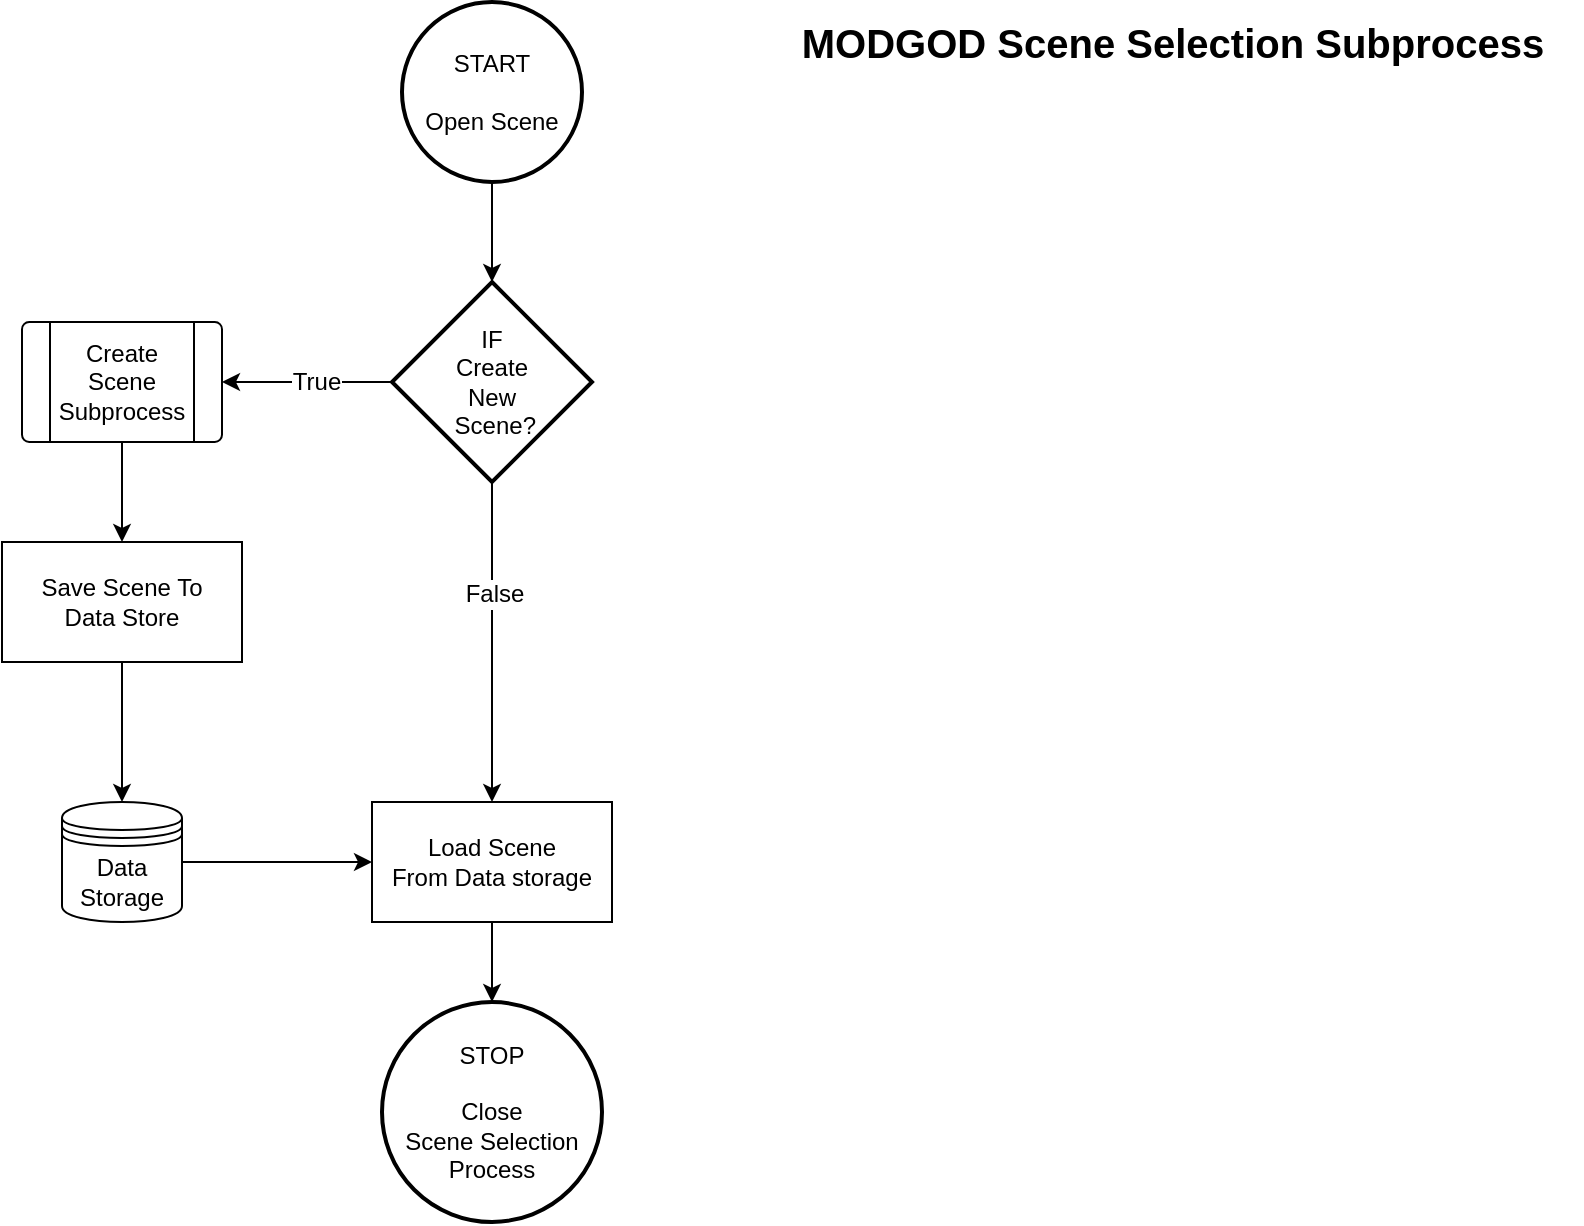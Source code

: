 <mxfile version="20.3.0" type="device"><diagram id="zRx6mBnDStIuMqTZuLI2" name="Page-1"><mxGraphModel dx="2062" dy="1221" grid="1" gridSize="10" guides="1" tooltips="1" connect="1" arrows="1" fold="1" page="1" pageScale="1" pageWidth="850" pageHeight="1100" math="0" shadow="0"><root><mxCell id="0"/><mxCell id="1" parent="0"/><mxCell id="5ocdcOcvFj8SGhf5U9_h-1" style="edgeStyle=orthogonalEdgeStyle;rounded=0;orthogonalLoop=1;jettySize=auto;html=1;entryX=0.5;entryY=0;entryDx=0;entryDy=0;entryPerimeter=0;" edge="1" parent="1" source="5ocdcOcvFj8SGhf5U9_h-2" target="5ocdcOcvFj8SGhf5U9_h-9"><mxGeometry relative="1" as="geometry"><mxPoint x="435" y="200" as="targetPoint"/></mxGeometry></mxCell><mxCell id="5ocdcOcvFj8SGhf5U9_h-2" value="START&lt;br&gt;&lt;br&gt;Open Scene" style="strokeWidth=2;html=1;shape=mxgraph.flowchart.start_2;whiteSpace=wrap;" vertex="1" parent="1"><mxGeometry x="400" y="80" width="90" height="90" as="geometry"/></mxCell><mxCell id="5ocdcOcvFj8SGhf5U9_h-3" value="&lt;b&gt;&lt;font style=&quot;font-size: 20px;&quot;&gt;MODGOD Scene Selection Subprocess&lt;/font&gt;&lt;/b&gt;" style="text;html=1;align=center;verticalAlign=middle;resizable=0;points=[];autosize=1;strokeColor=none;fillColor=none;" vertex="1" parent="1"><mxGeometry x="580" y="80" width="410" height="40" as="geometry"/></mxCell><mxCell id="5ocdcOcvFj8SGhf5U9_h-4" value="STOP&lt;br&gt;&lt;br&gt;Close&lt;br&gt;Scene Selection&lt;br&gt;Process" style="strokeWidth=2;html=1;shape=mxgraph.flowchart.start_2;whiteSpace=wrap;" vertex="1" parent="1"><mxGeometry x="390" y="580" width="110" height="110" as="geometry"/></mxCell><mxCell id="5ocdcOcvFj8SGhf5U9_h-5" style="edgeStyle=orthogonalEdgeStyle;rounded=0;orthogonalLoop=1;jettySize=auto;html=1;exitX=0.5;exitY=1;exitDx=0;exitDy=0;exitPerimeter=0;fontSize=12;entryX=0.5;entryY=0;entryDx=0;entryDy=0;" edge="1" parent="1" source="5ocdcOcvFj8SGhf5U9_h-9" target="5ocdcOcvFj8SGhf5U9_h-11"><mxGeometry relative="1" as="geometry"><mxPoint x="435" y="350" as="targetPoint"/></mxGeometry></mxCell><mxCell id="5ocdcOcvFj8SGhf5U9_h-6" value="False" style="edgeLabel;html=1;align=center;verticalAlign=middle;resizable=0;points=[];fontSize=12;" vertex="1" connectable="0" parent="5ocdcOcvFj8SGhf5U9_h-5"><mxGeometry x="-0.298" y="1" relative="1" as="geometry"><mxPoint as="offset"/></mxGeometry></mxCell><mxCell id="5ocdcOcvFj8SGhf5U9_h-7" style="edgeStyle=orthogonalEdgeStyle;rounded=0;orthogonalLoop=1;jettySize=auto;html=1;exitX=0;exitY=0.5;exitDx=0;exitDy=0;exitPerimeter=0;entryX=1;entryY=0.5;entryDx=0;entryDy=0;fontSize=12;" edge="1" parent="1" source="5ocdcOcvFj8SGhf5U9_h-9" target="5ocdcOcvFj8SGhf5U9_h-15"><mxGeometry relative="1" as="geometry"/></mxCell><mxCell id="5ocdcOcvFj8SGhf5U9_h-8" value="True" style="edgeLabel;html=1;align=center;verticalAlign=middle;resizable=0;points=[];fontSize=12;" vertex="1" connectable="0" parent="5ocdcOcvFj8SGhf5U9_h-7"><mxGeometry x="-0.093" relative="1" as="geometry"><mxPoint as="offset"/></mxGeometry></mxCell><mxCell id="5ocdcOcvFj8SGhf5U9_h-9" value="IF&lt;br&gt;Create&lt;br&gt;New&lt;br&gt;&amp;nbsp;Scene?" style="strokeWidth=2;html=1;shape=mxgraph.flowchart.decision;whiteSpace=wrap;" vertex="1" parent="1"><mxGeometry x="395" y="220" width="100" height="100" as="geometry"/></mxCell><mxCell id="5ocdcOcvFj8SGhf5U9_h-10" style="edgeStyle=orthogonalEdgeStyle;rounded=0;orthogonalLoop=1;jettySize=auto;html=1;exitX=0.5;exitY=1;exitDx=0;exitDy=0;fontSize=12;" edge="1" parent="1" source="5ocdcOcvFj8SGhf5U9_h-11" target="5ocdcOcvFj8SGhf5U9_h-4"><mxGeometry relative="1" as="geometry"/></mxCell><mxCell id="5ocdcOcvFj8SGhf5U9_h-11" value="Load Scene&lt;br&gt;From Data storage" style="rounded=0;whiteSpace=wrap;html=1;fontSize=12;" vertex="1" parent="1"><mxGeometry x="385" y="480" width="120" height="60" as="geometry"/></mxCell><mxCell id="5ocdcOcvFj8SGhf5U9_h-12" style="edgeStyle=orthogonalEdgeStyle;rounded=0;orthogonalLoop=1;jettySize=auto;html=1;exitX=1;exitY=0.5;exitDx=0;exitDy=0;entryX=0;entryY=0.5;entryDx=0;entryDy=0;fontSize=12;" edge="1" parent="1" source="5ocdcOcvFj8SGhf5U9_h-13" target="5ocdcOcvFj8SGhf5U9_h-11"><mxGeometry relative="1" as="geometry"/></mxCell><mxCell id="5ocdcOcvFj8SGhf5U9_h-13" value="Data&lt;br&gt;Storage" style="shape=datastore;whiteSpace=wrap;html=1;fontSize=12;" vertex="1" parent="1"><mxGeometry x="230" y="480" width="60" height="60" as="geometry"/></mxCell><mxCell id="5ocdcOcvFj8SGhf5U9_h-14" style="edgeStyle=orthogonalEdgeStyle;rounded=0;orthogonalLoop=1;jettySize=auto;html=1;exitX=0.5;exitY=1;exitDx=0;exitDy=0;fontSize=12;" edge="1" parent="1" source="5ocdcOcvFj8SGhf5U9_h-15" target="5ocdcOcvFj8SGhf5U9_h-17"><mxGeometry relative="1" as="geometry"/></mxCell><mxCell id="5ocdcOcvFj8SGhf5U9_h-15" value="Create Scene&lt;br&gt;Subprocess" style="verticalLabelPosition=middle;verticalAlign=middle;html=1;shape=process;whiteSpace=wrap;rounded=1;size=0.14;arcSize=6;fontSize=12;labelPosition=center;align=center;" vertex="1" parent="1"><mxGeometry x="210" y="240" width="100" height="60" as="geometry"/></mxCell><mxCell id="5ocdcOcvFj8SGhf5U9_h-16" style="edgeStyle=orthogonalEdgeStyle;rounded=0;orthogonalLoop=1;jettySize=auto;html=1;fontSize=12;" edge="1" parent="1" source="5ocdcOcvFj8SGhf5U9_h-17" target="5ocdcOcvFj8SGhf5U9_h-13"><mxGeometry relative="1" as="geometry"/></mxCell><mxCell id="5ocdcOcvFj8SGhf5U9_h-17" value="Save Scene To&lt;br&gt;Data Store" style="rounded=0;whiteSpace=wrap;html=1;fontSize=12;" vertex="1" parent="1"><mxGeometry x="200" y="350" width="120" height="60" as="geometry"/></mxCell></root></mxGraphModel></diagram></mxfile>